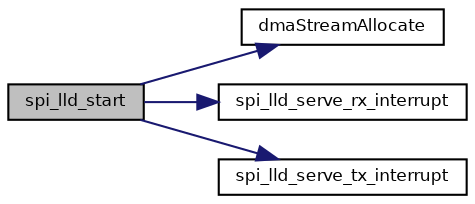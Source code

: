 digraph "spi_lld_start"
{
  bgcolor="transparent";
  edge [fontname="Helvetica",fontsize="8",labelfontname="Helvetica",labelfontsize="8"];
  node [fontname="Helvetica",fontsize="8",shape=record];
  rankdir="LR";
  Node4 [label="spi_lld_start",height=0.2,width=0.4,color="black", fillcolor="grey75", style="filled", fontcolor="black"];
  Node4 -> Node5 [color="midnightblue",fontsize="8",style="solid",fontname="Helvetica"];
  Node5 [label="dmaStreamAllocate",height=0.2,width=0.4,color="black",URL="$group___s_t_m32___d_m_a.html#ga2779cd46d0f5e9d7a6e549391e05cdd0",tooltip="Allocates a DMA stream. "];
  Node4 -> Node6 [color="midnightblue",fontsize="8",style="solid",fontname="Helvetica"];
  Node6 [label="spi_lld_serve_rx_interrupt",height=0.2,width=0.4,color="black",URL="$group___s_p_i.html#gaba8e1940da653bc6ef925c2c2bcc6336",tooltip="Shared end-of-rx service routine. "];
  Node4 -> Node7 [color="midnightblue",fontsize="8",style="solid",fontname="Helvetica"];
  Node7 [label="spi_lld_serve_tx_interrupt",height=0.2,width=0.4,color="black",URL="$group___s_p_i.html#gaccf0075d83acb850d02c447bc281c32c",tooltip="Shared end-of-tx service routine. "];
}
